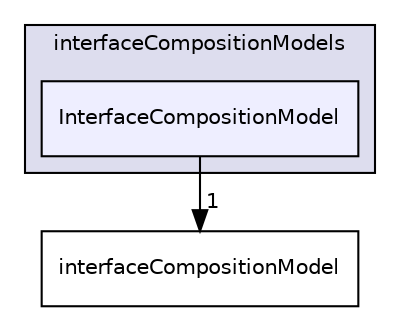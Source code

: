 digraph "applications/solvers/multiphase/reactingEulerFoam/interfacialCompositionModels/interfaceCompositionModels/InterfaceCompositionModel" {
  bgcolor=transparent;
  compound=true
  node [ fontsize="10", fontname="Helvetica"];
  edge [ labelfontsize="10", labelfontname="Helvetica"];
  subgraph clusterdir_4f27a06b7e58381c82b665f35f23a190 {
    graph [ bgcolor="#ddddee", pencolor="black", label="interfaceCompositionModels" fontname="Helvetica", fontsize="10", URL="dir_4f27a06b7e58381c82b665f35f23a190.html"]
  dir_1649590f13307a43cecc75663c3c91f3 [shape=box, label="InterfaceCompositionModel", style="filled", fillcolor="#eeeeff", pencolor="black", URL="dir_1649590f13307a43cecc75663c3c91f3.html"];
  }
  dir_4b97da0d7abd2293ab2191dbcabea865 [shape=box label="interfaceCompositionModel" URL="dir_4b97da0d7abd2293ab2191dbcabea865.html"];
  dir_1649590f13307a43cecc75663c3c91f3->dir_4b97da0d7abd2293ab2191dbcabea865 [headlabel="1", labeldistance=1.5 headhref="dir_000227_000226.html"];
}
